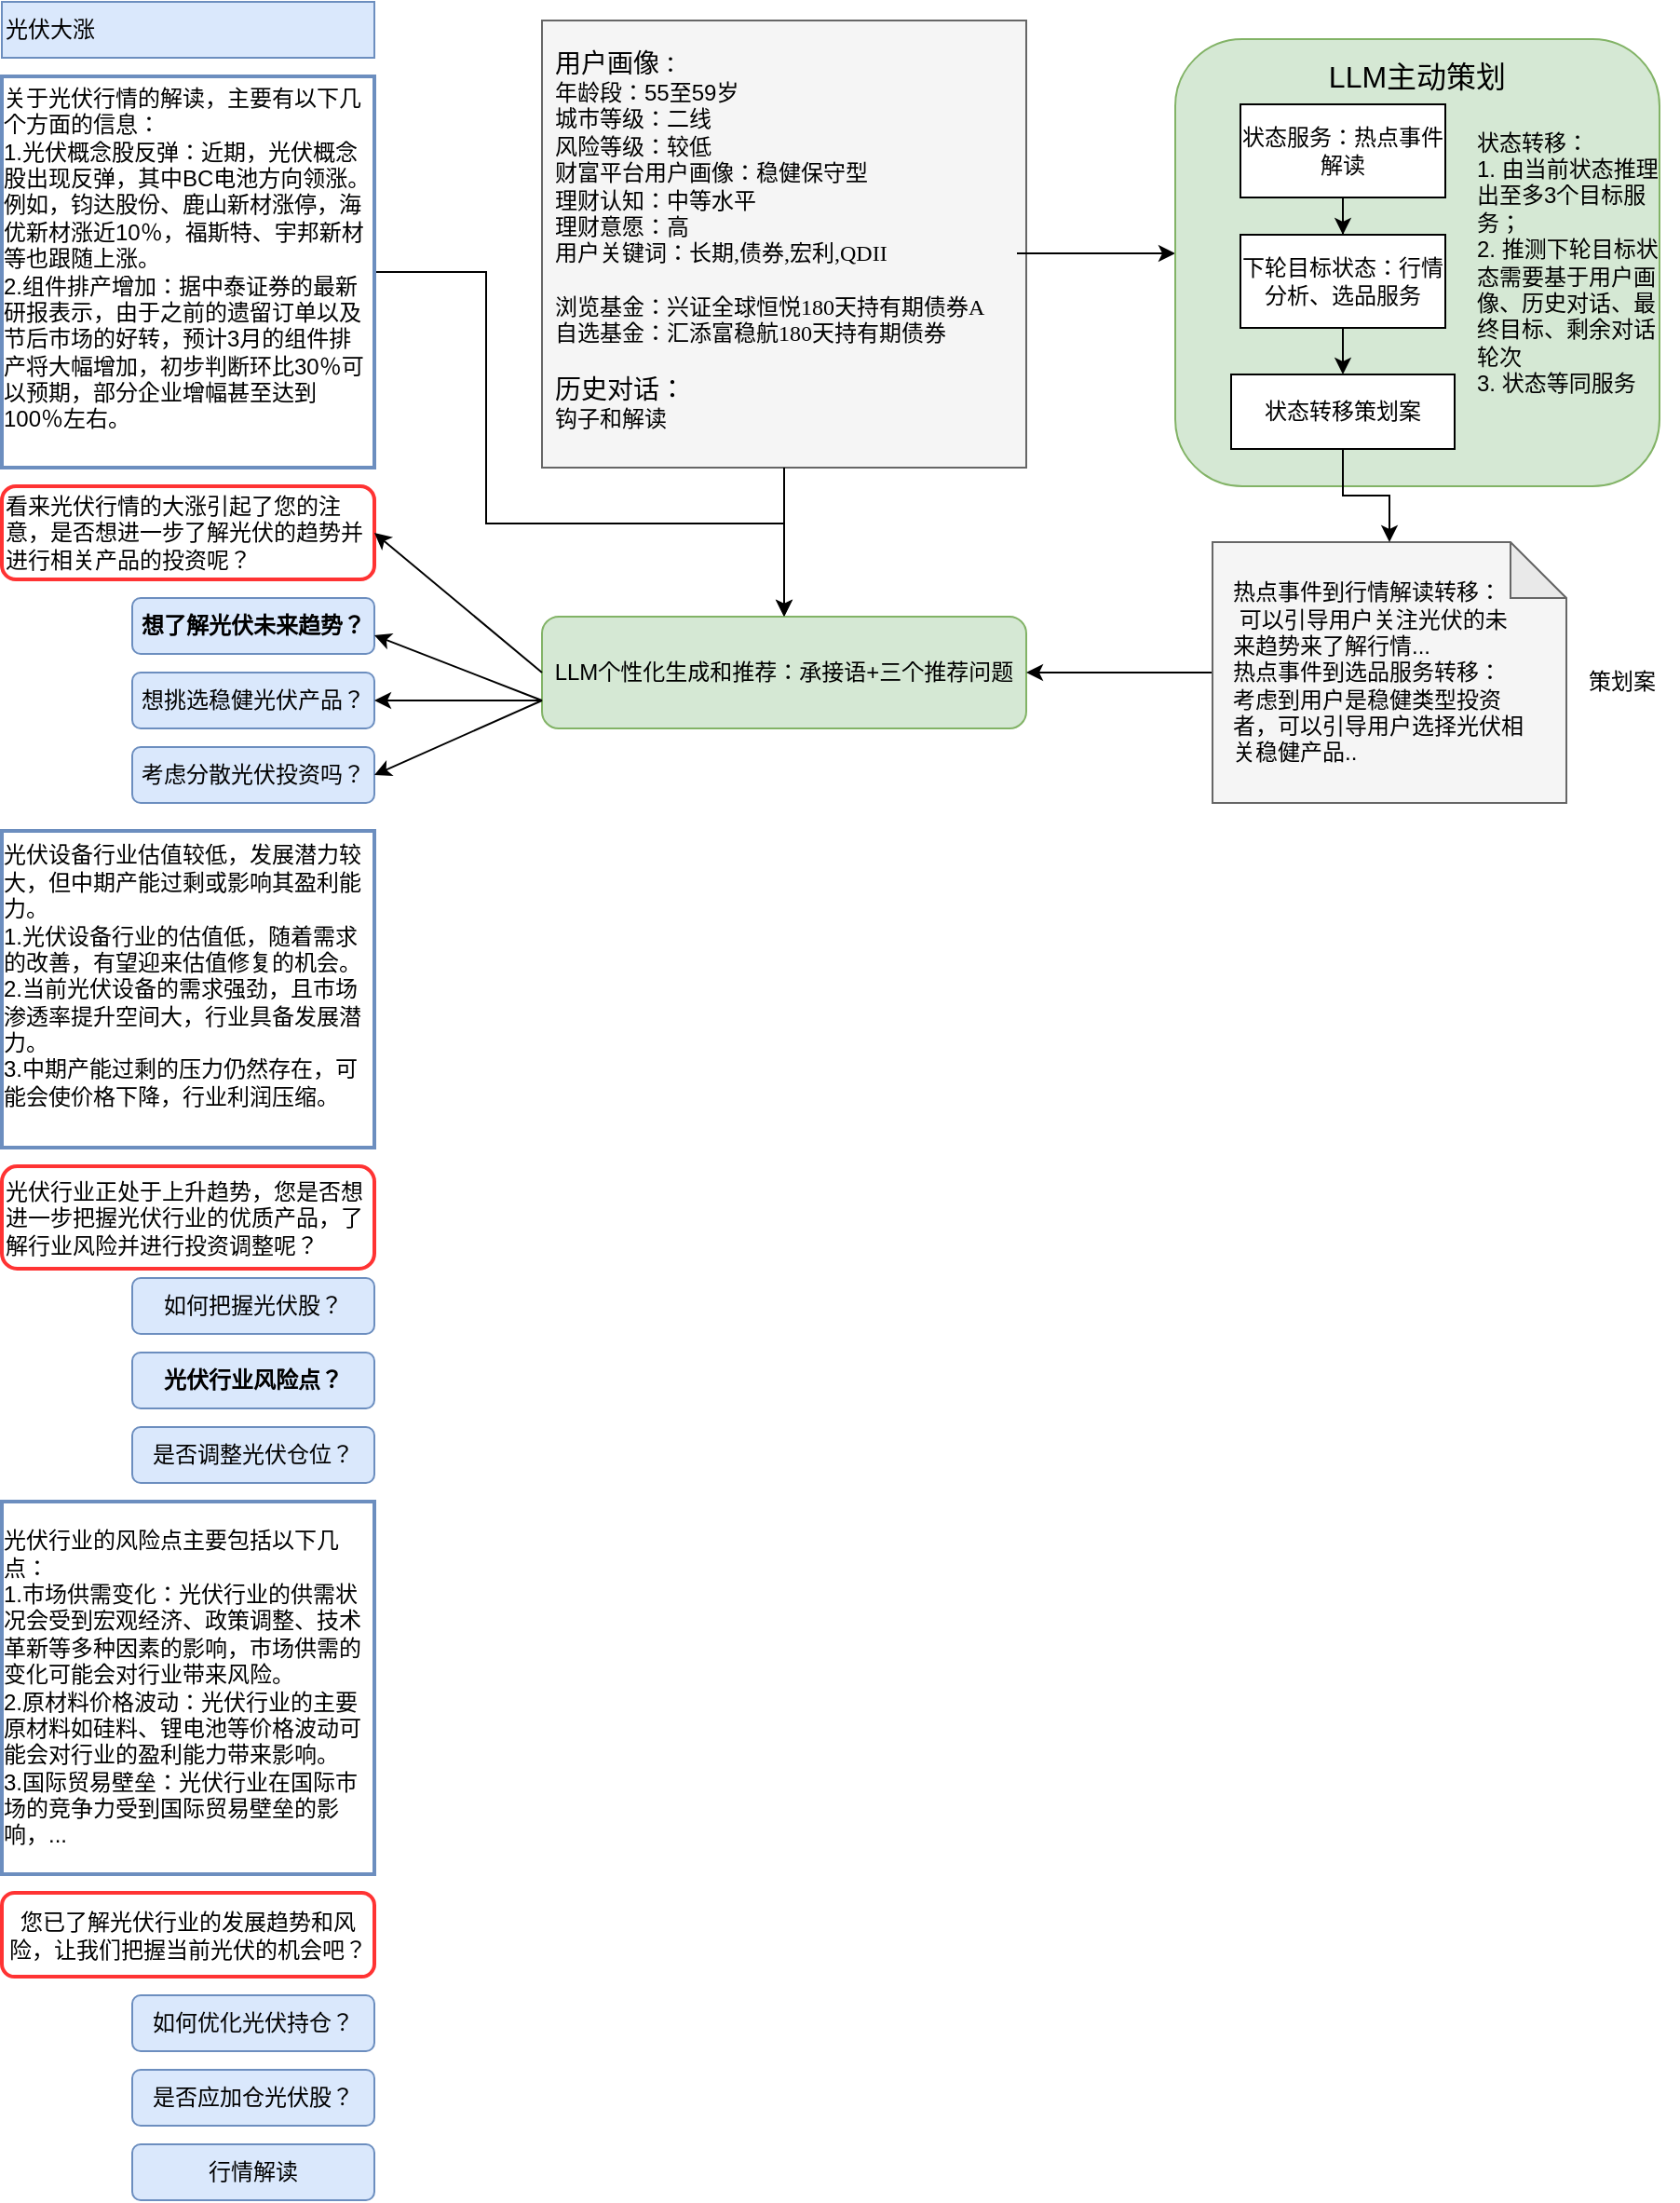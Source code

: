 <mxfile version="24.0.7" type="github">
  <diagram name="第 1 页" id="EtUGMnVDYJDm20vKxgLq">
    <mxGraphModel dx="2074" dy="1180" grid="1" gridSize="10" guides="1" tooltips="1" connect="1" arrows="1" fold="1" page="1" pageScale="1" pageWidth="1200" pageHeight="500" math="0" shadow="0">
      <root>
        <mxCell id="0" />
        <mxCell id="1" parent="0" />
        <mxCell id="tnhg12BTTxNdXiN9A4QB-3" value="光伏大涨" style="rounded=0;whiteSpace=wrap;html=1;align=left;fillColor=#dae8fc;strokeColor=#6c8ebf;" parent="1" vertex="1">
          <mxGeometry x="60" y="30" width="200" height="30" as="geometry" />
        </mxCell>
        <mxCell id="tnhg12BTTxNdXiN9A4QB-72" style="edgeStyle=orthogonalEdgeStyle;rounded=0;orthogonalLoop=1;jettySize=auto;html=1;exitX=1;exitY=0.5;exitDx=0;exitDy=0;entryX=0.5;entryY=0;entryDx=0;entryDy=0;" parent="1" source="tnhg12BTTxNdXiN9A4QB-5" target="tnhg12BTTxNdXiN9A4QB-51" edge="1">
          <mxGeometry relative="1" as="geometry">
            <Array as="points">
              <mxPoint x="320" y="175" />
              <mxPoint x="320" y="310" />
              <mxPoint x="480" y="310" />
            </Array>
          </mxGeometry>
        </mxCell>
        <mxCell id="tnhg12BTTxNdXiN9A4QB-5" value="&lt;div style=&quot;text-align: left;&quot;&gt;关于光伏行情的解读，主要有以下几个方面的信息：&lt;/div&gt;&lt;div style=&quot;text-align: left;&quot;&gt;1.光伏概念股反弹：近期，光伏概念股出现反弹，其中BC电池方向领涨。例如，钧达股份、鹿山新材涨停，海优新材涨近10％，福斯特、宇邦新材等也跟随上涨。&lt;/div&gt;&lt;div style=&quot;text-align: left;&quot;&gt;2.组件排产增加：据中泰证券的最新研报表示，由于之前的遗留订单以及节后市场的好转，预计3月的组件排产将大幅增加，初步判断环比30％可以预期，部分企业增幅甚至达到100％左右。&lt;/div&gt;&lt;div&gt;&lt;br&gt;&lt;/div&gt;" style="rounded=0;whiteSpace=wrap;html=1;fillColor=none;strokeColor=#6c8ebf;strokeWidth=2;" parent="1" vertex="1">
          <mxGeometry x="60" y="70" width="200" height="210" as="geometry" />
        </mxCell>
        <mxCell id="tnhg12BTTxNdXiN9A4QB-6" value="&lt;div class=&quot;lake-content&quot;&gt;&lt;strong&gt;想了解光伏未来趋势？&lt;/strong&gt;&lt;/div&gt;" style="rounded=1;whiteSpace=wrap;html=1;fillColor=#dae8fc;strokeColor=#6c8ebf;" parent="1" vertex="1">
          <mxGeometry x="130" y="350" width="130" height="30" as="geometry" />
        </mxCell>
        <mxCell id="tnhg12BTTxNdXiN9A4QB-7" value="&lt;div class=&quot;lake-content&quot;&gt;&lt;div class=&quot;lake-content&quot;&gt;想挑选稳健光伏产品？&lt;/div&gt;&lt;/div&gt;" style="rounded=1;whiteSpace=wrap;html=1;fillColor=#dae8fc;strokeColor=#6c8ebf;" parent="1" vertex="1">
          <mxGeometry x="130" y="390" width="130" height="30" as="geometry" />
        </mxCell>
        <mxCell id="tnhg12BTTxNdXiN9A4QB-8" value="&lt;div class=&quot;lake-content&quot;&gt;&lt;div class=&quot;lake-content&quot;&gt;&lt;div class=&quot;lake-content&quot;&gt;考虑分散光伏投资吗？&lt;/div&gt;&lt;/div&gt;&lt;/div&gt;" style="rounded=1;whiteSpace=wrap;html=1;fillColor=#dae8fc;strokeColor=#6c8ebf;" parent="1" vertex="1">
          <mxGeometry x="130" y="430" width="130" height="30" as="geometry" />
        </mxCell>
        <mxCell id="tnhg12BTTxNdXiN9A4QB-9" value="&lt;div style=&quot;text-align: left;&quot;&gt;&lt;div&gt;光伏设备行业估值较低，发展潜力较大，但中期产能过剩或影响其盈利能力。&lt;/div&gt;&lt;div&gt;1.光伏设备行业的估值低，随着需求的改善，有望迎来估值修复的机会。&lt;/div&gt;&lt;div&gt;2.当前光伏设备的需求强劲，且市场渗透率提升空间大，行业具备发展潜力。&lt;/div&gt;&lt;div&gt;3.中期产能过剩的压力仍然存在，可能会使价格下降，行业利润压缩。&lt;/div&gt;&lt;/div&gt;&lt;div&gt;&lt;br&gt;&lt;/div&gt;" style="rounded=0;whiteSpace=wrap;html=1;fillColor=none;strokeColor=#6c8ebf;strokeWidth=2;" parent="1" vertex="1">
          <mxGeometry x="60" y="475" width="200" height="170" as="geometry" />
        </mxCell>
        <mxCell id="tnhg12BTTxNdXiN9A4QB-10" value="&lt;div class=&quot;lake-content&quot;&gt;&lt;div class=&quot;lake-content&quot;&gt;如何把握光伏股？&lt;/div&gt;&lt;/div&gt;" style="rounded=1;whiteSpace=wrap;html=1;fillColor=#dae8fc;strokeColor=#6c8ebf;" parent="1" vertex="1">
          <mxGeometry x="130" y="715" width="130" height="30" as="geometry" />
        </mxCell>
        <mxCell id="tnhg12BTTxNdXiN9A4QB-11" value="&lt;div class=&quot;lake-content&quot;&gt;&lt;div class=&quot;lake-content&quot;&gt;&lt;div class=&quot;lake-content&quot;&gt;&lt;strong&gt;光伏行业风险点？&lt;/strong&gt;&lt;/div&gt;&lt;/div&gt;&lt;/div&gt;" style="rounded=1;whiteSpace=wrap;html=1;fillColor=#dae8fc;strokeColor=#6c8ebf;" parent="1" vertex="1">
          <mxGeometry x="130" y="755" width="130" height="30" as="geometry" />
        </mxCell>
        <mxCell id="tnhg12BTTxNdXiN9A4QB-12" value="&lt;div class=&quot;lake-content&quot;&gt;&lt;div class=&quot;lake-content&quot;&gt;&lt;div class=&quot;lake-content&quot;&gt;是否调整光伏仓位？&lt;/div&gt;&lt;/div&gt;&lt;/div&gt;" style="rounded=1;whiteSpace=wrap;html=1;fillColor=#dae8fc;strokeColor=#6c8ebf;" parent="1" vertex="1">
          <mxGeometry x="130" y="795" width="130" height="30" as="geometry" />
        </mxCell>
        <mxCell id="tnhg12BTTxNdXiN9A4QB-13" value="&lt;div style=&quot;text-align: left;&quot;&gt;&lt;div&gt;&lt;br&gt;&lt;/div&gt;&lt;div&gt;&lt;br&gt;&lt;/div&gt;&lt;div&gt;光伏行业的风险点主要包括以下几点：&lt;/div&gt;&lt;div&gt;1.市场供需变化：光伏行业的供需状况会受到宏观经济、政策调整、技术革新等多种因素的影响，市场供需的变化可能会对行业带来风险。&lt;/div&gt;&lt;div&gt;2.原材料价格波动：光伏行业的主要原材料如硅料、锂电池等价格波动可能会对行业的盈利能力带来影响。&lt;/div&gt;&lt;div&gt;3.国际贸易壁垒：光伏行业在国际市场的竞争力受到国际贸易壁垒的影响，...&lt;/div&gt;&lt;div&gt;&lt;br&gt;&lt;/div&gt;&lt;/div&gt;&lt;div&gt;&lt;br&gt;&lt;/div&gt;" style="rounded=0;whiteSpace=wrap;html=1;fillColor=none;strokeColor=#6c8ebf;strokeWidth=2;" parent="1" vertex="1">
          <mxGeometry x="60" y="835" width="200" height="200" as="geometry" />
        </mxCell>
        <mxCell id="tnhg12BTTxNdXiN9A4QB-14" value="&lt;div class=&quot;lake-content&quot;&gt;&lt;div class=&quot;lake-content&quot;&gt;&lt;div class=&quot;lake-content&quot;&gt;如何优化光伏持仓？&lt;/div&gt;&lt;/div&gt;&lt;/div&gt;" style="rounded=1;whiteSpace=wrap;html=1;fillColor=#dae8fc;strokeColor=#6c8ebf;" parent="1" vertex="1">
          <mxGeometry x="130" y="1100" width="130" height="30" as="geometry" />
        </mxCell>
        <mxCell id="tnhg12BTTxNdXiN9A4QB-15" value="&lt;div class=&quot;lake-content&quot;&gt;&lt;div class=&quot;lake-content&quot;&gt;&lt;div class=&quot;lake-content&quot;&gt;&lt;div class=&quot;lake-content&quot;&gt;是否应加仓光伏股？&lt;/div&gt;&lt;/div&gt;&lt;/div&gt;&lt;/div&gt;" style="rounded=1;whiteSpace=wrap;html=1;fillColor=#dae8fc;strokeColor=#6c8ebf;" parent="1" vertex="1">
          <mxGeometry x="130" y="1140" width="130" height="30" as="geometry" />
        </mxCell>
        <mxCell id="tnhg12BTTxNdXiN9A4QB-16" value="&lt;div class=&quot;lake-content&quot;&gt;&lt;div class=&quot;lake-content&quot;&gt;&lt;div class=&quot;lake-content&quot;&gt;&lt;div class=&quot;lake-content&quot;&gt;行情解读&lt;/div&gt;&lt;/div&gt;&lt;/div&gt;&lt;/div&gt;" style="rounded=1;whiteSpace=wrap;html=1;fillColor=#dae8fc;strokeColor=#6c8ebf;" parent="1" vertex="1">
          <mxGeometry x="130" y="1180" width="130" height="30" as="geometry" />
        </mxCell>
        <mxCell id="tnhg12BTTxNdXiN9A4QB-17" value="&lt;div class=&quot;lake-content&quot;&gt;看来光伏行情的大涨引起了您的注意，是否想进一步了解光伏的趋势并进行相关产品的投资呢？&lt;/div&gt;" style="rounded=1;whiteSpace=wrap;html=1;fillColor=none;strokeColor=#FF3333;strokeWidth=2;align=left;" parent="1" vertex="1">
          <mxGeometry x="60" y="290" width="200" height="50" as="geometry" />
        </mxCell>
        <mxCell id="tnhg12BTTxNdXiN9A4QB-18" value="&lt;div class=&quot;lake-content&quot;&gt;&lt;div class=&quot;lake-content&quot;&gt;光伏行业正处于上升趋势，您是否想进一步把握光伏行业的优质产品，了解行业风险并进行投资调整呢？&lt;/div&gt;&lt;/div&gt;" style="rounded=1;whiteSpace=wrap;html=1;fillColor=none;strokeColor=#FF3333;strokeWidth=2;align=left;" parent="1" vertex="1">
          <mxGeometry x="60" y="655" width="200" height="55" as="geometry" />
        </mxCell>
        <mxCell id="tnhg12BTTxNdXiN9A4QB-19" value="&lt;div class=&quot;lake-content&quot;&gt;&lt;div class=&quot;lake-content&quot;&gt;您已了解光伏行业的发展趋势和风险，让我们把握当前光伏的机会吧？&lt;/div&gt;&lt;/div&gt;" style="rounded=1;whiteSpace=wrap;html=1;fillColor=none;strokeColor=#FF3333;strokeWidth=2;" parent="1" vertex="1">
          <mxGeometry x="60" y="1045" width="200" height="45" as="geometry" />
        </mxCell>
        <mxCell id="tnhg12BTTxNdXiN9A4QB-48" value="" style="group;fillColor=#f5f5f5;fontColor=#333333;strokeColor=#666666;container=0;" parent="1" vertex="1" connectable="0">
          <mxGeometry x="350" y="40" width="260" height="240" as="geometry" />
        </mxCell>
        <mxCell id="tnhg12BTTxNdXiN9A4QB-51" value="LLM个性化生成和推荐：承接语+三个推荐问题" style="rounded=1;whiteSpace=wrap;html=1;fillColor=#d5e8d4;strokeColor=#82b366;" parent="1" vertex="1">
          <mxGeometry x="350" y="360" width="260" height="60" as="geometry" />
        </mxCell>
        <mxCell id="tnhg12BTTxNdXiN9A4QB-27" value="" style="rounded=0;whiteSpace=wrap;html=1;container=0;fillColor=#f5f5f5;fontColor=#333333;strokeColor=#666666;" parent="1" vertex="1">
          <mxGeometry x="350" y="40" width="260" height="240" as="geometry" />
        </mxCell>
        <mxCell id="tnhg12BTTxNdXiN9A4QB-68" style="edgeStyle=orthogonalEdgeStyle;rounded=0;orthogonalLoop=1;jettySize=auto;html=1;exitX=1;exitY=0.5;exitDx=0;exitDy=0;" parent="1" source="tnhg12BTTxNdXiN9A4QB-28" edge="1">
          <mxGeometry relative="1" as="geometry">
            <mxPoint x="690" y="165" as="targetPoint" />
          </mxGeometry>
        </mxCell>
        <mxCell id="tnhg12BTTxNdXiN9A4QB-71" value="" style="edgeStyle=orthogonalEdgeStyle;rounded=0;orthogonalLoop=1;jettySize=auto;html=1;" parent="1" source="tnhg12BTTxNdXiN9A4QB-28" target="tnhg12BTTxNdXiN9A4QB-51" edge="1">
          <mxGeometry relative="1" as="geometry" />
        </mxCell>
        <mxCell id="tnhg12BTTxNdXiN9A4QB-28" value="&lt;font style=&quot;font-size: 14px;&quot;&gt;用户画像&lt;/font&gt;&lt;font style=&quot;&quot;&gt;：&lt;br&gt;年龄段：55至59岁&lt;br style=&quot;caret-color: rgb(0, 0, 0); text-size-adjust: auto;&quot;&gt;&lt;span style=&quot;font-size: 12px; caret-color: rgb(0, 0, 0); font-family: -webkit-standard; text-size-adjust: auto;&quot;&gt;城市等级：二线&lt;/span&gt;&lt;br style=&quot;caret-color: rgb(0, 0, 0); text-size-adjust: auto;&quot;&gt;&lt;span style=&quot;font-size: 12px; caret-color: rgb(0, 0, 0); font-family: -webkit-standard; text-size-adjust: auto;&quot;&gt;风险等级：较低&lt;/span&gt;&lt;br style=&quot;caret-color: rgb(0, 0, 0); text-size-adjust: auto;&quot;&gt;&lt;span style=&quot;font-size: 12px; caret-color: rgb(0, 0, 0); font-family: -webkit-standard; text-size-adjust: auto;&quot;&gt;财富平台用户画像：稳健保守型&lt;/span&gt;&lt;br style=&quot;caret-color: rgb(0, 0, 0); text-size-adjust: auto;&quot;&gt;&lt;span style=&quot;font-size: 12px; caret-color: rgb(0, 0, 0); font-family: -webkit-standard; text-size-adjust: auto;&quot;&gt;理财认知：中等水平&lt;/span&gt;&lt;br style=&quot;caret-color: rgb(0, 0, 0); text-size-adjust: auto;&quot;&gt;&lt;span style=&quot;font-size: 12px; caret-color: rgb(0, 0, 0); font-family: -webkit-standard; text-size-adjust: auto;&quot;&gt;理财意愿：高&lt;/span&gt;&lt;br style=&quot;caret-color: rgb(0, 0, 0); text-size-adjust: auto;&quot;&gt;&lt;span style=&quot;font-size: 12px; caret-color: rgb(0, 0, 0); font-family: -webkit-standard; text-size-adjust: auto;&quot;&gt;用户关键词：长期,债券,宏利,QDII&lt;/span&gt;&lt;br style=&quot;caret-color: rgb(0, 0, 0); text-size-adjust: auto;&quot;&gt;&lt;br style=&quot;caret-color: rgb(0, 0, 0); text-size-adjust: auto;&quot;&gt;&lt;span style=&quot;font-size: 12px; caret-color: rgb(0, 0, 0); font-family: -webkit-standard; text-size-adjust: auto;&quot;&gt;浏览基金：兴证全球恒悦180天持有期债券A&lt;/span&gt;&lt;br style=&quot;caret-color: rgb(0, 0, 0); text-size-adjust: auto;&quot;&gt;&lt;span style=&quot;font-size: 12px; caret-color: rgb(0, 0, 0); font-family: -webkit-standard; text-size-adjust: auto;&quot;&gt;自选基金：汇添富稳航180天持有期债券&lt;br&gt;&lt;/span&gt;&lt;br&gt;&lt;font style=&quot;font-size: 14px;&quot;&gt;历史对话：&lt;/font&gt;&lt;br&gt;钩子和解读&lt;br style=&quot;caret-color: rgb(0, 0, 0); text-size-adjust: auto;&quot;&gt;&lt;br&gt;&lt;/font&gt;" style="text;html=1;align=left;verticalAlign=middle;whiteSpace=wrap;rounded=0;container=0;" parent="1" vertex="1">
          <mxGeometry x="355" y="50" width="250" height="230" as="geometry" />
        </mxCell>
        <mxCell id="tnhg12BTTxNdXiN9A4QB-70" style="edgeStyle=orthogonalEdgeStyle;rounded=0;orthogonalLoop=1;jettySize=auto;html=1;exitX=0;exitY=0.5;exitDx=0;exitDy=0;exitPerimeter=0;entryX=1;entryY=0.5;entryDx=0;entryDy=0;" parent="1" source="tnhg12BTTxNdXiN9A4QB-60" target="tnhg12BTTxNdXiN9A4QB-51" edge="1">
          <mxGeometry relative="1" as="geometry" />
        </mxCell>
        <mxCell id="tnhg12BTTxNdXiN9A4QB-60" value="" style="shape=note;whiteSpace=wrap;html=1;backgroundOutline=1;darkOpacity=0.05;fillColor=#f5f5f5;fontColor=#333333;strokeColor=#666666;" parent="1" vertex="1">
          <mxGeometry x="710" y="320" width="190" height="140" as="geometry" />
        </mxCell>
        <mxCell id="tnhg12BTTxNdXiN9A4QB-61" value="&lt;div style=&quot;text-align: left;&quot;&gt;&lt;span style=&quot;background-color: initial;&quot;&gt;热点事件到行情解读转移：&lt;/span&gt;&lt;/div&gt;&lt;div style=&quot;text-align: left;&quot;&gt;&lt;span style=&quot;background-color: initial;&quot;&gt;&amp;nbsp;可以引导用户关注光伏的未来趋势来了解行情...&lt;/span&gt;&lt;/div&gt;&lt;div style=&quot;text-align: left;&quot;&gt;&lt;span style=&quot;background-color: initial;&quot;&gt;热点事件到选品服务转移：&lt;/span&gt;&lt;/div&gt;&lt;div style=&quot;text-align: left;&quot;&gt;&lt;span style=&quot;background-color: initial;&quot;&gt;考虑到用户是稳健类型投资者，可以引导用户选择光伏相关稳健产品..&lt;/span&gt;&lt;/div&gt;" style="text;html=1;align=center;verticalAlign=middle;whiteSpace=wrap;rounded=0;" parent="1" vertex="1">
          <mxGeometry x="720" y="331.25" width="160" height="117.5" as="geometry" />
        </mxCell>
        <mxCell id="tnhg12BTTxNdXiN9A4QB-66" value="策划案" style="text;html=1;align=center;verticalAlign=middle;whiteSpace=wrap;rounded=0;" parent="1" vertex="1">
          <mxGeometry x="900" y="380" width="60" height="30" as="geometry" />
        </mxCell>
        <mxCell id="tnhg12BTTxNdXiN9A4QB-67" value="" style="group" parent="1" vertex="1" connectable="0">
          <mxGeometry x="690" y="50" width="260" height="240" as="geometry" />
        </mxCell>
        <mxCell id="tnhg12BTTxNdXiN9A4QB-47" value="" style="rounded=1;whiteSpace=wrap;html=1;fillColor=#d5e8d4;strokeColor=#82b366;" parent="tnhg12BTTxNdXiN9A4QB-67" vertex="1">
          <mxGeometry width="260" height="240" as="geometry" />
        </mxCell>
        <mxCell id="tnhg12BTTxNdXiN9A4QB-41" value="状态服务：热点事件解读" style="rounded=0;whiteSpace=wrap;html=1;" parent="tnhg12BTTxNdXiN9A4QB-67" vertex="1">
          <mxGeometry x="35" y="35" width="110" height="50" as="geometry" />
        </mxCell>
        <mxCell id="tnhg12BTTxNdXiN9A4QB-42" value="下轮目标状态：行情分析、选品服务" style="rounded=0;whiteSpace=wrap;html=1;" parent="tnhg12BTTxNdXiN9A4QB-67" vertex="1">
          <mxGeometry x="35" y="105" width="110" height="50" as="geometry" />
        </mxCell>
        <mxCell id="tnhg12BTTxNdXiN9A4QB-43" value="" style="edgeStyle=orthogonalEdgeStyle;rounded=0;orthogonalLoop=1;jettySize=auto;html=1;" parent="tnhg12BTTxNdXiN9A4QB-67" source="tnhg12BTTxNdXiN9A4QB-41" target="tnhg12BTTxNdXiN9A4QB-42" edge="1">
          <mxGeometry relative="1" as="geometry" />
        </mxCell>
        <mxCell id="tnhg12BTTxNdXiN9A4QB-44" value="状态转移：&lt;br&gt;1. 由当前状态推理出至多3个目标服务；&lt;br&gt;2. 推测下轮目标状态需要基于用户画像、历史对话、最终目标、剩余对话轮次&lt;br&gt;3. 状态等同服务" style="text;html=1;align=left;verticalAlign=middle;whiteSpace=wrap;rounded=0;" parent="tnhg12BTTxNdXiN9A4QB-67" vertex="1">
          <mxGeometry x="160" y="37.5" width="100" height="165" as="geometry" />
        </mxCell>
        <mxCell id="tnhg12BTTxNdXiN9A4QB-45" value="状态转移策划案" style="rounded=0;whiteSpace=wrap;html=1;" parent="tnhg12BTTxNdXiN9A4QB-67" vertex="1">
          <mxGeometry x="30" y="180" width="120" height="40" as="geometry" />
        </mxCell>
        <mxCell id="tnhg12BTTxNdXiN9A4QB-46" value="" style="edgeStyle=orthogonalEdgeStyle;rounded=0;orthogonalLoop=1;jettySize=auto;html=1;" parent="tnhg12BTTxNdXiN9A4QB-67" source="tnhg12BTTxNdXiN9A4QB-42" target="tnhg12BTTxNdXiN9A4QB-45" edge="1">
          <mxGeometry relative="1" as="geometry" />
        </mxCell>
        <mxCell id="tnhg12BTTxNdXiN9A4QB-50" value="&lt;font style=&quot;font-size: 16px;&quot;&gt;LLM主动策划&lt;/font&gt;" style="text;html=1;align=center;verticalAlign=middle;whiteSpace=wrap;rounded=0;" parent="tnhg12BTTxNdXiN9A4QB-67" vertex="1">
          <mxGeometry x="80" y="5" width="100" height="30" as="geometry" />
        </mxCell>
        <mxCell id="tnhg12BTTxNdXiN9A4QB-69" style="edgeStyle=orthogonalEdgeStyle;rounded=0;orthogonalLoop=1;jettySize=auto;html=1;exitX=0.5;exitY=1;exitDx=0;exitDy=0;entryX=0.5;entryY=0;entryDx=0;entryDy=0;entryPerimeter=0;" parent="1" source="tnhg12BTTxNdXiN9A4QB-45" target="tnhg12BTTxNdXiN9A4QB-60" edge="1">
          <mxGeometry relative="1" as="geometry" />
        </mxCell>
        <mxCell id="tnhg12BTTxNdXiN9A4QB-75" value="" style="endArrow=classic;html=1;rounded=0;exitX=0;exitY=0.5;exitDx=0;exitDy=0;entryX=1;entryY=0.5;entryDx=0;entryDy=0;" parent="1" source="tnhg12BTTxNdXiN9A4QB-51" target="tnhg12BTTxNdXiN9A4QB-17" edge="1">
          <mxGeometry width="50" height="50" relative="1" as="geometry">
            <mxPoint x="420" y="430" as="sourcePoint" />
            <mxPoint x="270" y="310" as="targetPoint" />
          </mxGeometry>
        </mxCell>
        <mxCell id="tnhg12BTTxNdXiN9A4QB-76" value="" style="endArrow=classic;html=1;rounded=0;entryX=1;entryY=0.5;entryDx=0;entryDy=0;" parent="1" edge="1">
          <mxGeometry width="50" height="50" relative="1" as="geometry">
            <mxPoint x="350" y="405" as="sourcePoint" />
            <mxPoint x="260" y="370" as="targetPoint" />
          </mxGeometry>
        </mxCell>
        <mxCell id="tnhg12BTTxNdXiN9A4QB-77" value="" style="endArrow=classic;html=1;rounded=0;exitX=0;exitY=0.5;exitDx=0;exitDy=0;entryX=1;entryY=0.5;entryDx=0;entryDy=0;" parent="1" target="tnhg12BTTxNdXiN9A4QB-7" edge="1">
          <mxGeometry width="50" height="50" relative="1" as="geometry">
            <mxPoint x="350" y="405" as="sourcePoint" />
            <mxPoint x="270" y="415" as="targetPoint" />
          </mxGeometry>
        </mxCell>
        <mxCell id="tnhg12BTTxNdXiN9A4QB-78" value="" style="endArrow=classic;html=1;rounded=0;entryX=1;entryY=0.5;entryDx=0;entryDy=0;exitX=0;exitY=0.5;exitDx=0;exitDy=0;" parent="1" target="tnhg12BTTxNdXiN9A4QB-8" edge="1">
          <mxGeometry width="50" height="50" relative="1" as="geometry">
            <mxPoint x="350" y="405" as="sourcePoint" />
            <mxPoint x="470" y="395" as="targetPoint" />
          </mxGeometry>
        </mxCell>
      </root>
    </mxGraphModel>
  </diagram>
</mxfile>
